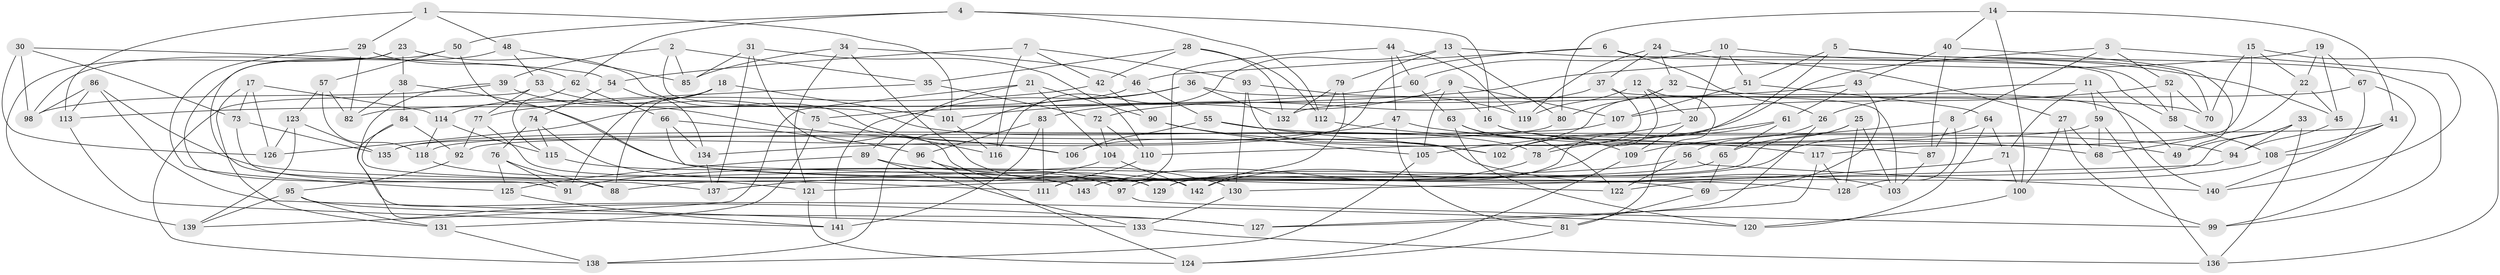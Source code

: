 // coarse degree distribution, {4: 0.313953488372093, 6: 0.5, 5: 0.16279069767441862, 3: 0.023255813953488372}
// Generated by graph-tools (version 1.1) at 2025/38/03/04/25 23:38:05]
// undirected, 143 vertices, 286 edges
graph export_dot {
  node [color=gray90,style=filled];
  1;
  2;
  3;
  4;
  5;
  6;
  7;
  8;
  9;
  10;
  11;
  12;
  13;
  14;
  15;
  16;
  17;
  18;
  19;
  20;
  21;
  22;
  23;
  24;
  25;
  26;
  27;
  28;
  29;
  30;
  31;
  32;
  33;
  34;
  35;
  36;
  37;
  38;
  39;
  40;
  41;
  42;
  43;
  44;
  45;
  46;
  47;
  48;
  49;
  50;
  51;
  52;
  53;
  54;
  55;
  56;
  57;
  58;
  59;
  60;
  61;
  62;
  63;
  64;
  65;
  66;
  67;
  68;
  69;
  70;
  71;
  72;
  73;
  74;
  75;
  76;
  77;
  78;
  79;
  80;
  81;
  82;
  83;
  84;
  85;
  86;
  87;
  88;
  89;
  90;
  91;
  92;
  93;
  94;
  95;
  96;
  97;
  98;
  99;
  100;
  101;
  102;
  103;
  104;
  105;
  106;
  107;
  108;
  109;
  110;
  111;
  112;
  113;
  114;
  115;
  116;
  117;
  118;
  119;
  120;
  121;
  122;
  123;
  124;
  125;
  126;
  127;
  128;
  129;
  130;
  131;
  132;
  133;
  134;
  135;
  136;
  137;
  138;
  139;
  140;
  141;
  142;
  143;
  1 -- 101;
  1 -- 113;
  1 -- 48;
  1 -- 29;
  2 -- 39;
  2 -- 85;
  2 -- 35;
  2 -- 78;
  3 -- 8;
  3 -- 102;
  3 -- 52;
  3 -- 140;
  4 -- 62;
  4 -- 50;
  4 -- 16;
  4 -- 112;
  5 -- 99;
  5 -- 51;
  5 -- 129;
  5 -- 70;
  6 -- 26;
  6 -- 58;
  6 -- 135;
  6 -- 46;
  7 -- 116;
  7 -- 93;
  7 -- 54;
  7 -- 42;
  8 -- 87;
  8 -- 109;
  8 -- 128;
  9 -- 83;
  9 -- 107;
  9 -- 16;
  9 -- 105;
  10 -- 20;
  10 -- 45;
  10 -- 60;
  10 -- 51;
  11 -- 71;
  11 -- 140;
  11 -- 26;
  11 -- 59;
  12 -- 20;
  12 -- 78;
  12 -- 81;
  12 -- 119;
  13 -- 116;
  13 -- 79;
  13 -- 58;
  13 -- 80;
  14 -- 100;
  14 -- 40;
  14 -- 41;
  14 -- 80;
  15 -- 22;
  15 -- 117;
  15 -- 70;
  15 -- 136;
  16 -- 49;
  16 -- 87;
  17 -- 131;
  17 -- 126;
  17 -- 73;
  17 -- 114;
  18 -- 114;
  18 -- 101;
  18 -- 91;
  18 -- 88;
  19 -- 113;
  19 -- 45;
  19 -- 67;
  19 -- 22;
  20 -- 102;
  20 -- 109;
  21 -- 104;
  21 -- 90;
  21 -- 139;
  21 -- 89;
  22 -- 68;
  22 -- 45;
  23 -- 139;
  23 -- 88;
  23 -- 38;
  23 -- 106;
  24 -- 32;
  24 -- 119;
  24 -- 37;
  24 -- 27;
  25 -- 128;
  25 -- 103;
  25 -- 65;
  25 -- 97;
  26 -- 127;
  26 -- 56;
  27 -- 100;
  27 -- 68;
  27 -- 99;
  28 -- 132;
  28 -- 42;
  28 -- 35;
  28 -- 112;
  29 -- 62;
  29 -- 125;
  29 -- 82;
  30 -- 126;
  30 -- 54;
  30 -- 73;
  30 -- 98;
  31 -- 85;
  31 -- 97;
  31 -- 110;
  31 -- 137;
  32 -- 80;
  32 -- 49;
  32 -- 106;
  33 -- 94;
  33 -- 136;
  33 -- 49;
  33 -- 143;
  34 -- 85;
  34 -- 121;
  34 -- 46;
  34 -- 129;
  35 -- 82;
  35 -- 72;
  36 -- 132;
  36 -- 70;
  36 -- 141;
  36 -- 138;
  37 -- 103;
  37 -- 72;
  37 -- 105;
  38 -- 82;
  38 -- 128;
  38 -- 84;
  39 -- 120;
  39 -- 98;
  39 -- 106;
  40 -- 43;
  40 -- 49;
  40 -- 87;
  41 -- 140;
  41 -- 108;
  41 -- 92;
  42 -- 90;
  42 -- 77;
  43 -- 69;
  43 -- 75;
  43 -- 61;
  44 -- 47;
  44 -- 119;
  44 -- 111;
  44 -- 60;
  45 -- 94;
  46 -- 55;
  46 -- 126;
  47 -- 134;
  47 -- 81;
  47 -- 68;
  48 -- 53;
  48 -- 98;
  48 -- 85;
  50 -- 91;
  50 -- 57;
  50 -- 69;
  51 -- 107;
  51 -- 64;
  52 -- 107;
  52 -- 70;
  52 -- 58;
  53 -- 77;
  53 -- 138;
  53 -- 75;
  54 -- 134;
  54 -- 74;
  55 -- 106;
  55 -- 102;
  55 -- 94;
  56 -- 122;
  56 -- 91;
  56 -- 140;
  57 -- 123;
  57 -- 82;
  57 -- 118;
  58 -- 108;
  59 -- 110;
  59 -- 136;
  59 -- 68;
  60 -- 63;
  60 -- 101;
  61 -- 142;
  61 -- 65;
  61 -- 78;
  62 -- 115;
  62 -- 66;
  63 -- 122;
  63 -- 120;
  63 -- 109;
  64 -- 129;
  64 -- 120;
  64 -- 71;
  65 -- 88;
  65 -- 69;
  66 -- 122;
  66 -- 134;
  66 -- 96;
  67 -- 99;
  67 -- 108;
  67 -- 132;
  69 -- 81;
  71 -- 100;
  71 -- 121;
  72 -- 104;
  72 -- 110;
  73 -- 135;
  73 -- 137;
  74 -- 76;
  74 -- 142;
  74 -- 115;
  75 -- 116;
  75 -- 131;
  76 -- 125;
  76 -- 88;
  76 -- 91;
  77 -- 143;
  77 -- 92;
  78 -- 143;
  79 -- 142;
  79 -- 112;
  79 -- 132;
  80 -- 118;
  81 -- 124;
  83 -- 141;
  83 -- 96;
  83 -- 111;
  84 -- 92;
  84 -- 121;
  84 -- 127;
  86 -- 111;
  86 -- 133;
  86 -- 113;
  86 -- 98;
  87 -- 103;
  89 -- 125;
  89 -- 130;
  89 -- 133;
  90 -- 105;
  90 -- 102;
  92 -- 95;
  93 -- 103;
  93 -- 130;
  93 -- 119;
  94 -- 130;
  95 -- 127;
  95 -- 131;
  95 -- 139;
  96 -- 97;
  96 -- 124;
  97 -- 99;
  100 -- 120;
  101 -- 116;
  104 -- 137;
  104 -- 142;
  105 -- 138;
  107 -- 135;
  108 -- 122;
  109 -- 124;
  110 -- 111;
  112 -- 117;
  113 -- 141;
  114 -- 118;
  114 -- 115;
  115 -- 129;
  117 -- 127;
  117 -- 128;
  118 -- 143;
  121 -- 124;
  123 -- 126;
  123 -- 135;
  123 -- 139;
  125 -- 141;
  130 -- 133;
  131 -- 138;
  133 -- 136;
  134 -- 137;
}
